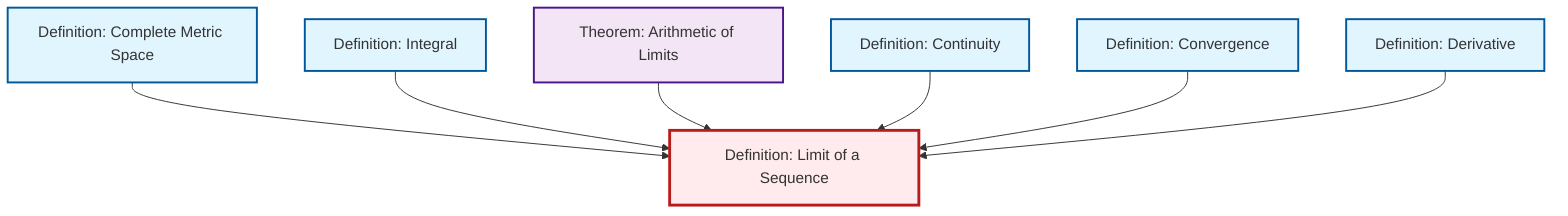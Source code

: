 graph TD
    classDef definition fill:#e1f5fe,stroke:#01579b,stroke-width:2px
    classDef theorem fill:#f3e5f5,stroke:#4a148c,stroke-width:2px
    classDef axiom fill:#fff3e0,stroke:#e65100,stroke-width:2px
    classDef example fill:#e8f5e9,stroke:#1b5e20,stroke-width:2px
    classDef current fill:#ffebee,stroke:#b71c1c,stroke-width:3px
    def-convergence["Definition: Convergence"]:::definition
    def-complete-metric-space["Definition: Complete Metric Space"]:::definition
    def-integral["Definition: Integral"]:::definition
    def-derivative["Definition: Derivative"]:::definition
    def-limit["Definition: Limit of a Sequence"]:::definition
    thm-limit-arithmetic["Theorem: Arithmetic of Limits"]:::theorem
    def-continuity["Definition: Continuity"]:::definition
    def-complete-metric-space --> def-limit
    def-integral --> def-limit
    thm-limit-arithmetic --> def-limit
    def-continuity --> def-limit
    def-convergence --> def-limit
    def-derivative --> def-limit
    class def-limit current